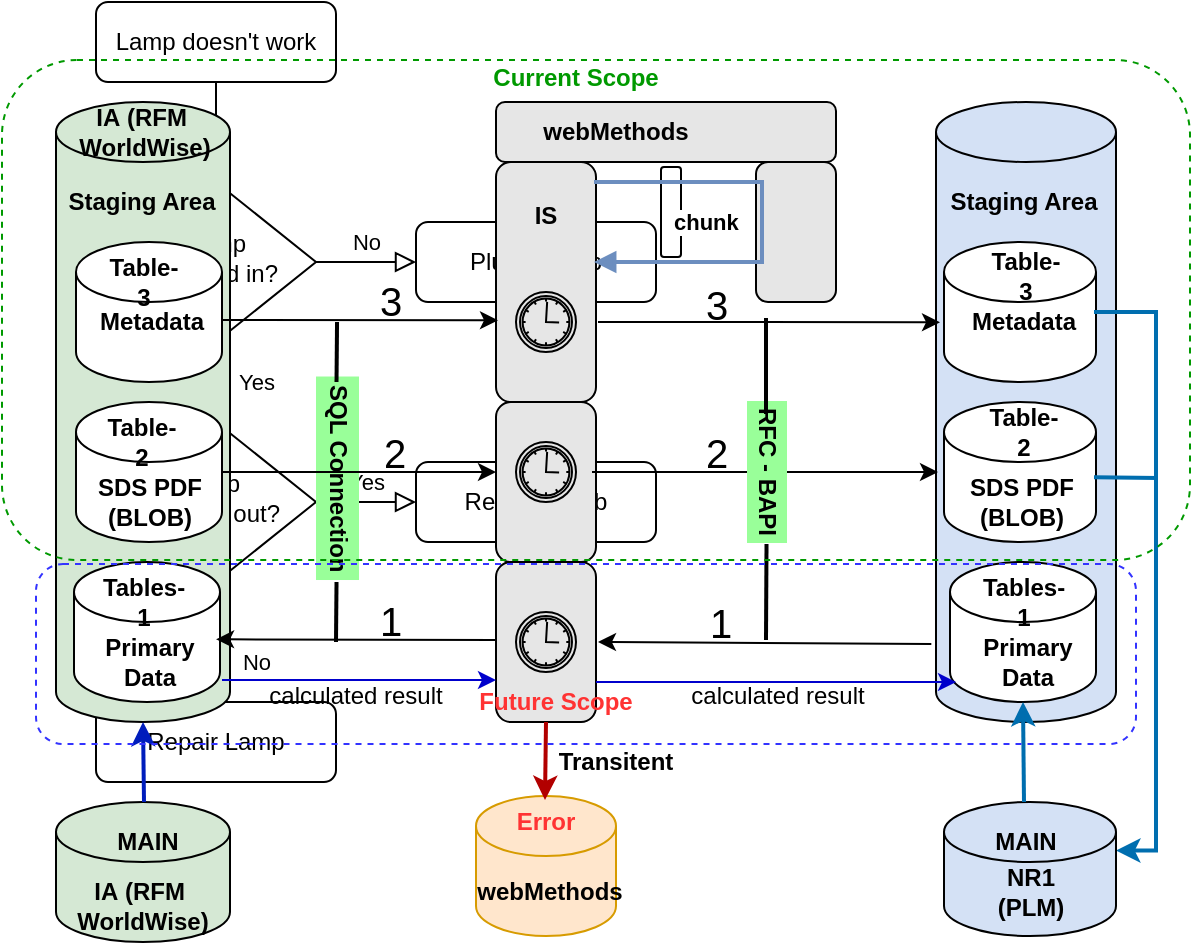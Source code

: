 <mxfile version="20.8.4" type="github">
  <diagram id="C5RBs43oDa-KdzZeNtuy" name="Page-1">
    <mxGraphModel dx="737" dy="314" grid="1" gridSize="10" guides="1" tooltips="1" connect="1" arrows="1" fold="1" page="1" pageScale="1" pageWidth="827" pageHeight="1169" math="0" shadow="0">
      <root>
        <mxCell id="WIyWlLk6GJQsqaUBKTNV-0" />
        <mxCell id="WIyWlLk6GJQsqaUBKTNV-1" parent="WIyWlLk6GJQsqaUBKTNV-0" />
        <mxCell id="WIyWlLk6GJQsqaUBKTNV-2" value="" style="rounded=0;html=1;jettySize=auto;orthogonalLoop=1;fontSize=11;endArrow=block;endFill=0;endSize=8;strokeWidth=1;shadow=0;labelBackgroundColor=none;edgeStyle=orthogonalEdgeStyle;" parent="WIyWlLk6GJQsqaUBKTNV-1" source="WIyWlLk6GJQsqaUBKTNV-3" target="WIyWlLk6GJQsqaUBKTNV-6" edge="1">
          <mxGeometry relative="1" as="geometry" />
        </mxCell>
        <mxCell id="WIyWlLk6GJQsqaUBKTNV-3" value="Lamp doesn&#39;t work" style="rounded=1;whiteSpace=wrap;html=1;fontSize=12;glass=0;strokeWidth=1;shadow=0;" parent="WIyWlLk6GJQsqaUBKTNV-1" vertex="1">
          <mxGeometry x="160" y="80" width="120" height="40" as="geometry" />
        </mxCell>
        <mxCell id="WIyWlLk6GJQsqaUBKTNV-4" value="Yes" style="rounded=0;html=1;jettySize=auto;orthogonalLoop=1;fontSize=11;endArrow=block;endFill=0;endSize=8;strokeWidth=1;shadow=0;labelBackgroundColor=none;edgeStyle=orthogonalEdgeStyle;" parent="WIyWlLk6GJQsqaUBKTNV-1" source="WIyWlLk6GJQsqaUBKTNV-6" target="WIyWlLk6GJQsqaUBKTNV-10" edge="1">
          <mxGeometry y="20" relative="1" as="geometry">
            <mxPoint as="offset" />
          </mxGeometry>
        </mxCell>
        <mxCell id="WIyWlLk6GJQsqaUBKTNV-5" value="No" style="edgeStyle=orthogonalEdgeStyle;rounded=0;html=1;jettySize=auto;orthogonalLoop=1;fontSize=11;endArrow=block;endFill=0;endSize=8;strokeWidth=1;shadow=0;labelBackgroundColor=none;" parent="WIyWlLk6GJQsqaUBKTNV-1" source="WIyWlLk6GJQsqaUBKTNV-6" target="WIyWlLk6GJQsqaUBKTNV-7" edge="1">
          <mxGeometry y="10" relative="1" as="geometry">
            <mxPoint as="offset" />
          </mxGeometry>
        </mxCell>
        <mxCell id="WIyWlLk6GJQsqaUBKTNV-6" value="Lamp&lt;br&gt;plugged in?" style="rhombus;whiteSpace=wrap;html=1;shadow=0;fontFamily=Helvetica;fontSize=12;align=center;strokeWidth=1;spacing=6;spacingTop=-4;" parent="WIyWlLk6GJQsqaUBKTNV-1" vertex="1">
          <mxGeometry x="170" y="170" width="100" height="80" as="geometry" />
        </mxCell>
        <mxCell id="WIyWlLk6GJQsqaUBKTNV-7" value="Plug in lamp" style="rounded=1;whiteSpace=wrap;html=1;fontSize=12;glass=0;strokeWidth=1;shadow=0;" parent="WIyWlLk6GJQsqaUBKTNV-1" vertex="1">
          <mxGeometry x="320" y="190" width="120" height="40" as="geometry" />
        </mxCell>
        <mxCell id="WIyWlLk6GJQsqaUBKTNV-8" value="No" style="rounded=0;html=1;jettySize=auto;orthogonalLoop=1;fontSize=11;endArrow=block;endFill=0;endSize=8;strokeWidth=1;shadow=0;labelBackgroundColor=none;edgeStyle=orthogonalEdgeStyle;" parent="WIyWlLk6GJQsqaUBKTNV-1" source="WIyWlLk6GJQsqaUBKTNV-10" target="WIyWlLk6GJQsqaUBKTNV-11" edge="1">
          <mxGeometry x="0.333" y="20" relative="1" as="geometry">
            <mxPoint as="offset" />
          </mxGeometry>
        </mxCell>
        <mxCell id="WIyWlLk6GJQsqaUBKTNV-9" value="Yes" style="edgeStyle=orthogonalEdgeStyle;rounded=0;html=1;jettySize=auto;orthogonalLoop=1;fontSize=11;endArrow=block;endFill=0;endSize=8;strokeWidth=1;shadow=0;labelBackgroundColor=none;" parent="WIyWlLk6GJQsqaUBKTNV-1" source="WIyWlLk6GJQsqaUBKTNV-10" target="WIyWlLk6GJQsqaUBKTNV-12" edge="1">
          <mxGeometry y="10" relative="1" as="geometry">
            <mxPoint as="offset" />
          </mxGeometry>
        </mxCell>
        <mxCell id="WIyWlLk6GJQsqaUBKTNV-10" value="Bulb&lt;br&gt;burned out?" style="rhombus;whiteSpace=wrap;html=1;shadow=0;fontFamily=Helvetica;fontSize=12;align=center;strokeWidth=1;spacing=6;spacingTop=-4;" parent="WIyWlLk6GJQsqaUBKTNV-1" vertex="1">
          <mxGeometry x="170" y="290" width="100" height="80" as="geometry" />
        </mxCell>
        <mxCell id="WIyWlLk6GJQsqaUBKTNV-11" value="Repair Lamp" style="rounded=1;whiteSpace=wrap;html=1;fontSize=12;glass=0;strokeWidth=1;shadow=0;" parent="WIyWlLk6GJQsqaUBKTNV-1" vertex="1">
          <mxGeometry x="160" y="430" width="120" height="40" as="geometry" />
        </mxCell>
        <mxCell id="WIyWlLk6GJQsqaUBKTNV-12" value="Replace Bulb" style="rounded=1;whiteSpace=wrap;html=1;fontSize=12;glass=0;strokeWidth=1;shadow=0;" parent="WIyWlLk6GJQsqaUBKTNV-1" vertex="1">
          <mxGeometry x="320" y="310" width="120" height="40" as="geometry" />
        </mxCell>
        <mxCell id="3fiy4IHNfEnPSykZ1ssT-0" value="" style="rounded=1;whiteSpace=wrap;html=1;fillColor=#E6E6E6;fontStyle=1" vertex="1" parent="WIyWlLk6GJQsqaUBKTNV-1">
          <mxGeometry x="360" y="360" width="50" height="80" as="geometry" />
        </mxCell>
        <mxCell id="3fiy4IHNfEnPSykZ1ssT-1" value="" style="rounded=1;whiteSpace=wrap;html=1;fillColor=#E6E6E6;fontStyle=1" vertex="1" parent="WIyWlLk6GJQsqaUBKTNV-1">
          <mxGeometry x="360" y="280" width="50" height="80" as="geometry" />
        </mxCell>
        <mxCell id="3fiy4IHNfEnPSykZ1ssT-2" value="" style="shape=cylinder3;whiteSpace=wrap;html=1;boundedLbl=1;backgroundOutline=1;size=15;fontStyle=1;fillColor=#D5E8D4;" vertex="1" parent="WIyWlLk6GJQsqaUBKTNV-1">
          <mxGeometry x="140" y="130" width="87" height="310" as="geometry" />
        </mxCell>
        <mxCell id="3fiy4IHNfEnPSykZ1ssT-3" value="" style="rounded=1;whiteSpace=wrap;html=1;fillColor=#E6E6E6;fontStyle=1" vertex="1" parent="WIyWlLk6GJQsqaUBKTNV-1">
          <mxGeometry x="360" y="160" width="50" height="120" as="geometry" />
        </mxCell>
        <mxCell id="3fiy4IHNfEnPSykZ1ssT-4" value="" style="endArrow=classic;html=1;exitX=1;exitY=0.5;exitDx=0;exitDy=0;exitPerimeter=0;entryX=0.025;entryY=0.313;entryDx=0;entryDy=0;entryPerimeter=0;fontStyle=1" edge="1" parent="WIyWlLk6GJQsqaUBKTNV-1">
          <mxGeometry width="50" height="50" relative="1" as="geometry">
            <mxPoint x="190" y="239" as="sourcePoint" />
            <mxPoint x="361" y="239.12" as="targetPoint" />
          </mxGeometry>
        </mxCell>
        <mxCell id="3fiy4IHNfEnPSykZ1ssT-5" value="IA&amp;nbsp;(RFM&amp;nbsp; WorldWise)" style="text;html=1;strokeColor=none;fillColor=none;align=center;verticalAlign=middle;whiteSpace=wrap;rounded=0;fontStyle=1" vertex="1" parent="WIyWlLk6GJQsqaUBKTNV-1">
          <mxGeometry x="150" y="130" width="69" height="30" as="geometry" />
        </mxCell>
        <mxCell id="3fiy4IHNfEnPSykZ1ssT-6" value="UM" style="text;html=1;strokeColor=none;fillColor=none;align=center;verticalAlign=middle;whiteSpace=wrap;rounded=0;rotation=0;fontStyle=1" vertex="1" parent="WIyWlLk6GJQsqaUBKTNV-1">
          <mxGeometry x="490" y="187" width="40" height="20" as="geometry" />
        </mxCell>
        <mxCell id="3fiy4IHNfEnPSykZ1ssT-7" value="NR1 (PLM)" style="text;html=1;strokeColor=none;fillColor=none;align=center;verticalAlign=middle;whiteSpace=wrap;rounded=0;fontStyle=1" vertex="1" parent="WIyWlLk6GJQsqaUBKTNV-1">
          <mxGeometry x="601" y="130" width="49" height="30" as="geometry" />
        </mxCell>
        <mxCell id="3fiy4IHNfEnPSykZ1ssT-8" value="SQL Connection" style="text;html=1;strokeColor=none;fillColor=#99FF99;align=center;verticalAlign=middle;whiteSpace=wrap;rounded=0;rotation=90;fontStyle=1" vertex="1" parent="WIyWlLk6GJQsqaUBKTNV-1">
          <mxGeometry x="229.88" y="307.38" width="101.75" height="21.5" as="geometry" />
        </mxCell>
        <mxCell id="3fiy4IHNfEnPSykZ1ssT-9" value="" style="shape=cylinder3;whiteSpace=wrap;html=1;boundedLbl=1;backgroundOutline=1;size=15;fontStyle=1" vertex="1" parent="WIyWlLk6GJQsqaUBKTNV-1">
          <mxGeometry x="150" y="280" width="73" height="70" as="geometry" />
        </mxCell>
        <mxCell id="3fiy4IHNfEnPSykZ1ssT-10" value="" style="shape=cylinder3;whiteSpace=wrap;html=1;boundedLbl=1;backgroundOutline=1;size=15;fontStyle=1" vertex="1" parent="WIyWlLk6GJQsqaUBKTNV-1">
          <mxGeometry x="150" y="200" width="73" height="70" as="geometry" />
        </mxCell>
        <mxCell id="3fiy4IHNfEnPSykZ1ssT-11" value="" style="endArrow=classic;html=1;fontStyle=1" edge="1" parent="WIyWlLk6GJQsqaUBKTNV-1">
          <mxGeometry width="50" height="50" relative="1" as="geometry">
            <mxPoint x="223" y="315" as="sourcePoint" />
            <mxPoint x="360" y="315" as="targetPoint" />
          </mxGeometry>
        </mxCell>
        <mxCell id="3fiy4IHNfEnPSykZ1ssT-12" value="Staging Area" style="text;html=1;strokeColor=none;fillColor=none;align=center;verticalAlign=middle;whiteSpace=wrap;rounded=0;fontStyle=1" vertex="1" parent="WIyWlLk6GJQsqaUBKTNV-1">
          <mxGeometry x="143" y="170" width="80" height="20" as="geometry" />
        </mxCell>
        <mxCell id="3fiy4IHNfEnPSykZ1ssT-13" value="Metadata" style="text;html=1;strokeColor=none;fillColor=none;align=center;verticalAlign=middle;whiteSpace=wrap;rounded=0;fontStyle=1" vertex="1" parent="WIyWlLk6GJQsqaUBKTNV-1">
          <mxGeometry x="153" y="230" width="70" height="20" as="geometry" />
        </mxCell>
        <mxCell id="3fiy4IHNfEnPSykZ1ssT-14" value="SDS PDF (BLOB)" style="text;html=1;strokeColor=none;fillColor=none;align=center;verticalAlign=middle;whiteSpace=wrap;rounded=0;fontStyle=1" vertex="1" parent="WIyWlLk6GJQsqaUBKTNV-1">
          <mxGeometry x="152" y="320" width="70" height="20" as="geometry" />
        </mxCell>
        <mxCell id="3fiy4IHNfEnPSykZ1ssT-15" value="" style="shape=cylinder3;whiteSpace=wrap;html=1;boundedLbl=1;backgroundOutline=1;size=15;fontStyle=1;fillColor=#D4E1F5;" vertex="1" parent="WIyWlLk6GJQsqaUBKTNV-1">
          <mxGeometry x="580" y="130" width="90" height="310" as="geometry" />
        </mxCell>
        <mxCell id="3fiy4IHNfEnPSykZ1ssT-16" value="" style="shape=cylinder3;whiteSpace=wrap;html=1;boundedLbl=1;backgroundOutline=1;size=15;fontStyle=1" vertex="1" parent="WIyWlLk6GJQsqaUBKTNV-1">
          <mxGeometry x="584" y="280" width="76" height="70" as="geometry" />
        </mxCell>
        <mxCell id="3fiy4IHNfEnPSykZ1ssT-17" value="" style="shape=cylinder3;whiteSpace=wrap;html=1;boundedLbl=1;backgroundOutline=1;size=15;fontStyle=1" vertex="1" parent="WIyWlLk6GJQsqaUBKTNV-1">
          <mxGeometry x="584" y="200" width="76" height="70" as="geometry" />
        </mxCell>
        <mxCell id="3fiy4IHNfEnPSykZ1ssT-18" value="Staging Area" style="text;html=1;strokeColor=none;fillColor=none;align=center;verticalAlign=middle;whiteSpace=wrap;rounded=0;fontStyle=1" vertex="1" parent="WIyWlLk6GJQsqaUBKTNV-1">
          <mxGeometry x="584" y="170" width="80" height="20" as="geometry" />
        </mxCell>
        <mxCell id="3fiy4IHNfEnPSykZ1ssT-19" style="edgeStyle=orthogonalEdgeStyle;rounded=0;orthogonalLoop=1;jettySize=auto;html=1;exitX=1;exitY=0.25;exitDx=0;exitDy=0;entryX=1;entryY=0;entryDx=0;entryDy=24.25;entryPerimeter=0;strokeWidth=2;fillColor=#1ba1e2;strokeColor=#006EAF;" edge="1" parent="WIyWlLk6GJQsqaUBKTNV-1" source="3fiy4IHNfEnPSykZ1ssT-20" target="3fiy4IHNfEnPSykZ1ssT-60">
          <mxGeometry relative="1" as="geometry" />
        </mxCell>
        <mxCell id="3fiy4IHNfEnPSykZ1ssT-20" value="Metadata" style="text;html=1;strokeColor=none;fillColor=none;align=center;verticalAlign=middle;whiteSpace=wrap;rounded=0;fontStyle=1" vertex="1" parent="WIyWlLk6GJQsqaUBKTNV-1">
          <mxGeometry x="589" y="230" width="70" height="20" as="geometry" />
        </mxCell>
        <mxCell id="3fiy4IHNfEnPSykZ1ssT-21" value="SDS PDF (BLOB)" style="text;html=1;strokeColor=none;fillColor=none;align=center;verticalAlign=middle;whiteSpace=wrap;rounded=0;fontStyle=1" vertex="1" parent="WIyWlLk6GJQsqaUBKTNV-1">
          <mxGeometry x="588" y="320" width="70" height="20" as="geometry" />
        </mxCell>
        <mxCell id="3fiy4IHNfEnPSykZ1ssT-22" value="Table-3" style="text;html=1;strokeColor=none;fillColor=none;align=center;verticalAlign=middle;whiteSpace=wrap;rounded=0;fontStyle=1" vertex="1" parent="WIyWlLk6GJQsqaUBKTNV-1">
          <mxGeometry x="163.5" y="210" width="40" height="20" as="geometry" />
        </mxCell>
        <mxCell id="3fiy4IHNfEnPSykZ1ssT-23" value="Table-2" style="text;html=1;strokeColor=none;fillColor=none;align=center;verticalAlign=middle;whiteSpace=wrap;rounded=0;fontStyle=1" vertex="1" parent="WIyWlLk6GJQsqaUBKTNV-1">
          <mxGeometry x="163" y="290" width="40" height="20" as="geometry" />
        </mxCell>
        <mxCell id="3fiy4IHNfEnPSykZ1ssT-24" value="Table-3" style="text;html=1;strokeColor=none;fillColor=none;align=center;verticalAlign=middle;whiteSpace=wrap;rounded=0;fontStyle=1" vertex="1" parent="WIyWlLk6GJQsqaUBKTNV-1">
          <mxGeometry x="605" y="207" width="40" height="20" as="geometry" />
        </mxCell>
        <mxCell id="3fiy4IHNfEnPSykZ1ssT-25" value="Table-2" style="text;html=1;strokeColor=none;fillColor=none;align=center;verticalAlign=middle;whiteSpace=wrap;rounded=0;fontStyle=1" vertex="1" parent="WIyWlLk6GJQsqaUBKTNV-1">
          <mxGeometry x="604" y="285" width="40" height="20" as="geometry" />
        </mxCell>
        <mxCell id="3fiy4IHNfEnPSykZ1ssT-26" value="" style="rounded=1;whiteSpace=wrap;html=1;fillColor=#E6E6E6;fontStyle=1" vertex="1" parent="WIyWlLk6GJQsqaUBKTNV-1">
          <mxGeometry x="360" y="130" width="170" height="30" as="geometry" />
        </mxCell>
        <mxCell id="3fiy4IHNfEnPSykZ1ssT-27" value="webMethods" style="text;html=1;strokeColor=none;fillColor=none;align=center;verticalAlign=middle;whiteSpace=wrap;rounded=0;fontStyle=1" vertex="1" parent="WIyWlLk6GJQsqaUBKTNV-1">
          <mxGeometry x="375" y="135" width="90" height="20" as="geometry" />
        </mxCell>
        <mxCell id="3fiy4IHNfEnPSykZ1ssT-28" value="" style="rounded=1;whiteSpace=wrap;html=1;fillColor=#E6E6E6;fontStyle=1" vertex="1" parent="WIyWlLk6GJQsqaUBKTNV-1">
          <mxGeometry x="490" y="160" width="40" height="70" as="geometry" />
        </mxCell>
        <mxCell id="3fiy4IHNfEnPSykZ1ssT-29" value="IS" style="text;html=1;strokeColor=none;fillColor=none;align=center;verticalAlign=middle;whiteSpace=wrap;rounded=0;rotation=0;fontStyle=1" vertex="1" parent="WIyWlLk6GJQsqaUBKTNV-1">
          <mxGeometry x="370" y="172" width="30" height="30" as="geometry" />
        </mxCell>
        <mxCell id="3fiy4IHNfEnPSykZ1ssT-30" value="" style="rounded=1;whiteSpace=wrap;html=1;rotation=90;fontStyle=1" vertex="1" parent="WIyWlLk6GJQsqaUBKTNV-1">
          <mxGeometry x="425" y="180" width="45" height="10" as="geometry" />
        </mxCell>
        <mxCell id="3fiy4IHNfEnPSykZ1ssT-31" value="chunk" style="edgeStyle=orthogonalEdgeStyle;html=1;align=left;spacingLeft=2;endArrow=block;rounded=0;fillColor=#dae8fc;strokeColor=#6c8ebf;strokeWidth=2;fontStyle=1" edge="1" parent="WIyWlLk6GJQsqaUBKTNV-1">
          <mxGeometry x="0.654" y="-20" relative="1" as="geometry">
            <mxPoint x="409" y="170" as="sourcePoint" />
            <Array as="points">
              <mxPoint x="493" y="170" />
              <mxPoint x="493" y="210" />
            </Array>
            <mxPoint x="409" y="210" as="targetPoint" />
            <mxPoint as="offset" />
          </mxGeometry>
        </mxCell>
        <mxCell id="3fiy4IHNfEnPSykZ1ssT-32" value="" style="endArrow=classic;html=1;exitX=1;exitY=0.5;exitDx=0;exitDy=0;exitPerimeter=0;entryX=0.025;entryY=0.313;entryDx=0;entryDy=0;entryPerimeter=0;fontStyle=1" edge="1" parent="WIyWlLk6GJQsqaUBKTNV-1">
          <mxGeometry width="50" height="50" relative="1" as="geometry">
            <mxPoint x="411" y="240" as="sourcePoint" />
            <mxPoint x="582" y="240.12" as="targetPoint" />
          </mxGeometry>
        </mxCell>
        <mxCell id="3fiy4IHNfEnPSykZ1ssT-33" value="" style="endArrow=classic;html=1;entryX=0;entryY=0.613;entryDx=0;entryDy=0;entryPerimeter=0;fontStyle=1" edge="1" parent="WIyWlLk6GJQsqaUBKTNV-1">
          <mxGeometry width="50" height="50" relative="1" as="geometry">
            <mxPoint x="408" y="315" as="sourcePoint" />
            <mxPoint x="581" y="315.03" as="targetPoint" />
          </mxGeometry>
        </mxCell>
        <mxCell id="3fiy4IHNfEnPSykZ1ssT-34" value="RFC - BAPI" style="text;html=1;strokeColor=none;fillColor=#99FF99;align=center;verticalAlign=middle;whiteSpace=wrap;rounded=0;rotation=90;fontStyle=1" vertex="1" parent="WIyWlLk6GJQsqaUBKTNV-1">
          <mxGeometry x="460" y="305" width="71" height="20" as="geometry" />
        </mxCell>
        <mxCell id="3fiy4IHNfEnPSykZ1ssT-35" value="" style="shape=cylinder3;whiteSpace=wrap;html=1;boundedLbl=1;backgroundOutline=1;size=15;fontStyle=1" vertex="1" parent="WIyWlLk6GJQsqaUBKTNV-1">
          <mxGeometry x="149" y="360" width="73" height="70" as="geometry" />
        </mxCell>
        <mxCell id="3fiy4IHNfEnPSykZ1ssT-36" value="" style="shape=cylinder3;whiteSpace=wrap;html=1;boundedLbl=1;backgroundOutline=1;size=15;fontStyle=1" vertex="1" parent="WIyWlLk6GJQsqaUBKTNV-1">
          <mxGeometry x="587" y="360" width="73" height="70" as="geometry" />
        </mxCell>
        <mxCell id="3fiy4IHNfEnPSykZ1ssT-37" value="" style="endArrow=classic;html=1;exitX=-0.026;exitY=0.874;exitDx=0;exitDy=0;exitPerimeter=0;fontStyle=1" edge="1" parent="WIyWlLk6GJQsqaUBKTNV-1" source="3fiy4IHNfEnPSykZ1ssT-15">
          <mxGeometry width="50" height="50" relative="1" as="geometry">
            <mxPoint x="580" y="394.5" as="sourcePoint" />
            <mxPoint x="411" y="400" as="targetPoint" />
          </mxGeometry>
        </mxCell>
        <mxCell id="3fiy4IHNfEnPSykZ1ssT-38" value="" style="endArrow=classic;html=1;entryX=0.973;entryY=0.495;entryDx=0;entryDy=0;entryPerimeter=0;fontStyle=1" edge="1" parent="WIyWlLk6GJQsqaUBKTNV-1">
          <mxGeometry width="50" height="50" relative="1" as="geometry">
            <mxPoint x="360" y="399" as="sourcePoint" />
            <mxPoint x="220.029" y="398.65" as="targetPoint" />
          </mxGeometry>
        </mxCell>
        <mxCell id="3fiy4IHNfEnPSykZ1ssT-39" value="" style="shape=mxgraph.bpmn.shape;html=1;verticalLabelPosition=bottom;labelBackgroundColor=#ffffff;verticalAlign=top;align=center;perimeter=ellipsePerimeter;outlineConnect=0;outline=boundInt;symbol=timer;fillColor=#E6E6E6;fontStyle=1" vertex="1" parent="WIyWlLk6GJQsqaUBKTNV-1">
          <mxGeometry x="370" y="225" width="30" height="30" as="geometry" />
        </mxCell>
        <mxCell id="3fiy4IHNfEnPSykZ1ssT-40" value="" style="shape=mxgraph.bpmn.shape;html=1;verticalLabelPosition=bottom;labelBackgroundColor=#ffffff;verticalAlign=top;align=center;perimeter=ellipsePerimeter;outlineConnect=0;outline=boundInt;symbol=timer;fillColor=#E6E6E6;fontStyle=1" vertex="1" parent="WIyWlLk6GJQsqaUBKTNV-1">
          <mxGeometry x="370" y="385" width="30" height="30" as="geometry" />
        </mxCell>
        <mxCell id="3fiy4IHNfEnPSykZ1ssT-41" value="" style="shape=mxgraph.bpmn.shape;html=1;verticalLabelPosition=bottom;labelBackgroundColor=#ffffff;verticalAlign=top;align=center;perimeter=ellipsePerimeter;outlineConnect=0;outline=boundInt;symbol=timer;fillColor=#E6E6E6;fontStyle=1" vertex="1" parent="WIyWlLk6GJQsqaUBKTNV-1">
          <mxGeometry x="370" y="300" width="30" height="30" as="geometry" />
        </mxCell>
        <mxCell id="3fiy4IHNfEnPSykZ1ssT-42" value="Primary Data" style="text;html=1;strokeColor=none;fillColor=none;align=center;verticalAlign=middle;whiteSpace=wrap;rounded=0;fontStyle=1" vertex="1" parent="WIyWlLk6GJQsqaUBKTNV-1">
          <mxGeometry x="590.5" y="400" width="70" height="20" as="geometry" />
        </mxCell>
        <mxCell id="3fiy4IHNfEnPSykZ1ssT-43" value="Primary Data" style="text;html=1;strokeColor=none;fillColor=none;align=center;verticalAlign=middle;whiteSpace=wrap;rounded=0;fontStyle=1" vertex="1" parent="WIyWlLk6GJQsqaUBKTNV-1">
          <mxGeometry x="151.5" y="400" width="70" height="20" as="geometry" />
        </mxCell>
        <mxCell id="3fiy4IHNfEnPSykZ1ssT-44" value="Tables-1" style="text;html=1;strokeColor=none;fillColor=none;align=center;verticalAlign=middle;whiteSpace=wrap;rounded=0;fontStyle=1" vertex="1" parent="WIyWlLk6GJQsqaUBKTNV-1">
          <mxGeometry x="163.5" y="370" width="40" height="20" as="geometry" />
        </mxCell>
        <mxCell id="3fiy4IHNfEnPSykZ1ssT-45" value="Tables-1" style="text;html=1;strokeColor=none;fillColor=none;align=center;verticalAlign=middle;whiteSpace=wrap;rounded=0;fontStyle=1" vertex="1" parent="WIyWlLk6GJQsqaUBKTNV-1">
          <mxGeometry x="603.5" y="370" width="40" height="20" as="geometry" />
        </mxCell>
        <mxCell id="3fiy4IHNfEnPSykZ1ssT-46" value="" style="shape=cylinder3;whiteSpace=wrap;html=1;boundedLbl=1;backgroundOutline=1;size=15;fontStyle=1;fillColor=#ffe6cc;strokeColor=#d79b00;" vertex="1" parent="WIyWlLk6GJQsqaUBKTNV-1">
          <mxGeometry x="350" y="477" width="70" height="70" as="geometry" />
        </mxCell>
        <mxCell id="3fiy4IHNfEnPSykZ1ssT-47" value="Error" style="text;html=1;strokeColor=none;fillColor=none;align=center;verticalAlign=middle;whiteSpace=wrap;rounded=0;fontStyle=1;fontColor=#FF3333;" vertex="1" parent="WIyWlLk6GJQsqaUBKTNV-1">
          <mxGeometry x="365" y="480" width="40" height="20" as="geometry" />
        </mxCell>
        <mxCell id="3fiy4IHNfEnPSykZ1ssT-48" value="" style="endArrow=classic;html=1;fontStyle=1;fillColor=#e51400;strokeColor=#B20000;strokeWidth=2;" edge="1" parent="WIyWlLk6GJQsqaUBKTNV-1">
          <mxGeometry width="50" height="50" relative="1" as="geometry">
            <mxPoint x="385" y="440" as="sourcePoint" />
            <mxPoint x="384.5" y="479" as="targetPoint" />
          </mxGeometry>
        </mxCell>
        <mxCell id="3fiy4IHNfEnPSykZ1ssT-49" value="&lt;font style=&quot;font-size: 20px&quot;&gt;1&lt;/font&gt;" style="text;html=1;strokeColor=none;fillColor=none;align=center;verticalAlign=middle;whiteSpace=wrap;rounded=1;strokeWidth=2;opacity=0;" vertex="1" parent="WIyWlLk6GJQsqaUBKTNV-1">
          <mxGeometry x="453" y="375" width="39" height="30" as="geometry" />
        </mxCell>
        <mxCell id="3fiy4IHNfEnPSykZ1ssT-50" value="&lt;font style=&quot;font-size: 20px&quot;&gt;1&lt;/font&gt;" style="text;html=1;strokeColor=none;fillColor=none;align=center;verticalAlign=middle;whiteSpace=wrap;rounded=1;strokeWidth=2;opacity=0;" vertex="1" parent="WIyWlLk6GJQsqaUBKTNV-1">
          <mxGeometry x="288.26" y="374" width="39" height="30" as="geometry" />
        </mxCell>
        <mxCell id="3fiy4IHNfEnPSykZ1ssT-51" value="&lt;font style=&quot;font-size: 20px&quot;&gt;2&lt;/font&gt;" style="text;html=1;strokeColor=none;fillColor=none;align=center;verticalAlign=middle;whiteSpace=wrap;rounded=1;strokeWidth=2;opacity=0;" vertex="1" parent="WIyWlLk6GJQsqaUBKTNV-1">
          <mxGeometry x="451" y="290" width="39" height="30" as="geometry" />
        </mxCell>
        <mxCell id="3fiy4IHNfEnPSykZ1ssT-52" value="&lt;font style=&quot;font-size: 20px&quot;&gt;3&lt;/font&gt;" style="text;html=1;strokeColor=none;fillColor=none;align=center;verticalAlign=middle;whiteSpace=wrap;rounded=1;strokeWidth=2;opacity=0;" vertex="1" parent="WIyWlLk6GJQsqaUBKTNV-1">
          <mxGeometry x="451" y="216" width="39" height="30" as="geometry" />
        </mxCell>
        <mxCell id="3fiy4IHNfEnPSykZ1ssT-53" value="&lt;font style=&quot;font-size: 20px&quot;&gt;2&lt;/font&gt;" style="text;html=1;strokeColor=none;fillColor=none;align=center;verticalAlign=middle;whiteSpace=wrap;rounded=1;strokeWidth=2;opacity=0;" vertex="1" parent="WIyWlLk6GJQsqaUBKTNV-1">
          <mxGeometry x="290" y="290" width="39" height="30" as="geometry" />
        </mxCell>
        <mxCell id="3fiy4IHNfEnPSykZ1ssT-54" value="&lt;font style=&quot;font-size: 20px&quot;&gt;3&lt;/font&gt;" style="text;html=1;strokeColor=none;fillColor=none;align=center;verticalAlign=middle;whiteSpace=wrap;rounded=1;strokeWidth=2;opacity=0;" vertex="1" parent="WIyWlLk6GJQsqaUBKTNV-1">
          <mxGeometry x="288" y="214" width="39" height="30" as="geometry" />
        </mxCell>
        <mxCell id="3fiy4IHNfEnPSykZ1ssT-55" value="" style="endArrow=none;html=1;strokeWidth=2;fillColor=#F19C99;" edge="1" parent="WIyWlLk6GJQsqaUBKTNV-1">
          <mxGeometry width="50" height="50" relative="1" as="geometry">
            <mxPoint x="280" y="400" as="sourcePoint" />
            <mxPoint x="280.26" y="370" as="targetPoint" />
          </mxGeometry>
        </mxCell>
        <mxCell id="3fiy4IHNfEnPSykZ1ssT-56" value="" style="endArrow=none;html=1;strokeWidth=2;fillColor=#F19C99;" edge="1" parent="WIyWlLk6GJQsqaUBKTNV-1">
          <mxGeometry width="50" height="50" relative="1" as="geometry">
            <mxPoint x="280.26" y="270" as="sourcePoint" />
            <mxPoint x="280.52" y="240" as="targetPoint" />
          </mxGeometry>
        </mxCell>
        <mxCell id="3fiy4IHNfEnPSykZ1ssT-57" value="" style="endArrow=none;html=1;strokeWidth=2;fillColor=#F19C99;" edge="1" parent="WIyWlLk6GJQsqaUBKTNV-1">
          <mxGeometry width="50" height="50" relative="1" as="geometry">
            <mxPoint x="495" y="399" as="sourcePoint" />
            <mxPoint x="495.26" y="351" as="targetPoint" />
          </mxGeometry>
        </mxCell>
        <mxCell id="3fiy4IHNfEnPSykZ1ssT-58" value="" style="endArrow=none;html=1;strokeWidth=2;fillColor=#F19C99;" edge="1" parent="WIyWlLk6GJQsqaUBKTNV-1">
          <mxGeometry width="50" height="50" relative="1" as="geometry">
            <mxPoint x="495" y="286" as="sourcePoint" />
            <mxPoint x="495" y="238" as="targetPoint" />
          </mxGeometry>
        </mxCell>
        <mxCell id="3fiy4IHNfEnPSykZ1ssT-59" value="" style="shape=cylinder3;whiteSpace=wrap;html=1;boundedLbl=1;backgroundOutline=1;size=15;fontStyle=1;fillColor=#D5E8D4;" vertex="1" parent="WIyWlLk6GJQsqaUBKTNV-1">
          <mxGeometry x="140" y="480" width="87" height="70" as="geometry" />
        </mxCell>
        <mxCell id="3fiy4IHNfEnPSykZ1ssT-60" value="" style="shape=cylinder3;whiteSpace=wrap;html=1;boundedLbl=1;backgroundOutline=1;size=15;fontStyle=1;fillColor=#D4E1F5;" vertex="1" parent="WIyWlLk6GJQsqaUBKTNV-1">
          <mxGeometry x="584" y="480" width="86" height="67" as="geometry" />
        </mxCell>
        <mxCell id="3fiy4IHNfEnPSykZ1ssT-61" value="NR1 (PLM)" style="text;html=1;strokeColor=none;fillColor=none;align=center;verticalAlign=middle;whiteSpace=wrap;rounded=0;fontStyle=1" vertex="1" parent="WIyWlLk6GJQsqaUBKTNV-1">
          <mxGeometry x="602.5" y="510" width="49" height="30" as="geometry" />
        </mxCell>
        <mxCell id="3fiy4IHNfEnPSykZ1ssT-62" value="IA&amp;nbsp;(RFM&amp;nbsp; WorldWise)" style="text;html=1;strokeColor=none;fillColor=none;align=center;verticalAlign=middle;whiteSpace=wrap;rounded=0;fontStyle=1" vertex="1" parent="WIyWlLk6GJQsqaUBKTNV-1">
          <mxGeometry x="148.5" y="517" width="69" height="30" as="geometry" />
        </mxCell>
        <mxCell id="3fiy4IHNfEnPSykZ1ssT-63" value="" style="shape=requiredInterface;html=1;verticalLabelPosition=bottom;rounded=1;strokeColor=#E6E6E6;strokeWidth=2;fillColor=#99FF99;opacity=0;" vertex="1" parent="WIyWlLk6GJQsqaUBKTNV-1">
          <mxGeometry x="430" y="300" width="10" height="20" as="geometry" />
        </mxCell>
        <mxCell id="3fiy4IHNfEnPSykZ1ssT-64" value="" style="endArrow=none;html=1;strokeWidth=2;fillColor=#1ba1e2;strokeColor=#006EAF;" edge="1" parent="WIyWlLk6GJQsqaUBKTNV-1">
          <mxGeometry width="50" height="50" relative="1" as="geometry">
            <mxPoint x="659" y="317.63" as="sourcePoint" />
            <mxPoint x="691" y="318" as="targetPoint" />
          </mxGeometry>
        </mxCell>
        <mxCell id="3fiy4IHNfEnPSykZ1ssT-65" value="" style="endArrow=classic;html=1;entryX=0.5;entryY=1;entryDx=0;entryDy=0;entryPerimeter=0;strokeWidth=2;fillColor=#1ba1e2;strokeColor=#006EAF;" edge="1" parent="WIyWlLk6GJQsqaUBKTNV-1" target="3fiy4IHNfEnPSykZ1ssT-36">
          <mxGeometry width="50" height="50" relative="1" as="geometry">
            <mxPoint x="624" y="480" as="sourcePoint" />
            <mxPoint x="632" y="430" as="targetPoint" />
          </mxGeometry>
        </mxCell>
        <mxCell id="3fiy4IHNfEnPSykZ1ssT-66" value="" style="endArrow=classic;html=1;entryX=0.5;entryY=1;entryDx=0;entryDy=0;entryPerimeter=0;strokeWidth=2;fillColor=#0050ef;strokeColor=#001DBC;" edge="1" parent="WIyWlLk6GJQsqaUBKTNV-1" target="3fiy4IHNfEnPSykZ1ssT-2">
          <mxGeometry width="50" height="50" relative="1" as="geometry">
            <mxPoint x="184" y="480" as="sourcePoint" />
            <mxPoint x="229.88" y="430" as="targetPoint" />
          </mxGeometry>
        </mxCell>
        <mxCell id="3fiy4IHNfEnPSykZ1ssT-67" value="&lt;strong&gt;MAIN&lt;/strong&gt;" style="text;html=1;strokeColor=none;fillColor=none;align=center;verticalAlign=middle;whiteSpace=wrap;rounded=0;" vertex="1" parent="WIyWlLk6GJQsqaUBKTNV-1">
          <mxGeometry x="166" y="490" width="40" height="20" as="geometry" />
        </mxCell>
        <mxCell id="3fiy4IHNfEnPSykZ1ssT-68" value="&lt;strong&gt;MAIN&lt;/strong&gt;" style="text;html=1;strokeColor=none;fillColor=none;align=center;verticalAlign=middle;whiteSpace=wrap;rounded=0;" vertex="1" parent="WIyWlLk6GJQsqaUBKTNV-1">
          <mxGeometry x="605" y="490" width="40" height="20" as="geometry" />
        </mxCell>
        <mxCell id="3fiy4IHNfEnPSykZ1ssT-69" value="&lt;strong&gt;webMethods&lt;/strong&gt;" style="text;html=1;strokeColor=none;fillColor=none;align=center;verticalAlign=middle;whiteSpace=wrap;rounded=0;" vertex="1" parent="WIyWlLk6GJQsqaUBKTNV-1">
          <mxGeometry x="367" y="515" width="40" height="20" as="geometry" />
        </mxCell>
        <mxCell id="3fiy4IHNfEnPSykZ1ssT-70" value="&lt;strong&gt;Transitent&lt;/strong&gt;" style="text;html=1;strokeColor=none;fillColor=none;align=center;verticalAlign=middle;whiteSpace=wrap;rounded=0;" vertex="1" parent="WIyWlLk6GJQsqaUBKTNV-1">
          <mxGeometry x="400" y="450" width="40" height="20" as="geometry" />
        </mxCell>
        <mxCell id="3fiy4IHNfEnPSykZ1ssT-71" value="" style="shape=ext;rounded=1;html=1;whiteSpace=wrap;dashed=1;fillColor=none;strokeColor=#3333FF;strokeWidth=1;" vertex="1" parent="WIyWlLk6GJQsqaUBKTNV-1">
          <mxGeometry x="130" y="361" width="550" height="90" as="geometry" />
        </mxCell>
        <mxCell id="3fiy4IHNfEnPSykZ1ssT-72" value="&lt;strong&gt;&lt;font color=&quot;#ff3333&quot;&gt;Future Scope&lt;/font&gt;&lt;/strong&gt;" style="text;html=1;strokeColor=none;fillColor=none;align=center;verticalAlign=middle;whiteSpace=wrap;rounded=0;" vertex="1" parent="WIyWlLk6GJQsqaUBKTNV-1">
          <mxGeometry x="320" y="420" width="140" height="20" as="geometry" />
        </mxCell>
        <mxCell id="3fiy4IHNfEnPSykZ1ssT-73" value="" style="shape=ext;rounded=1;html=1;whiteSpace=wrap;dashed=1;fillColor=none;strokeWidth=1;strokeColor=#009900;fontSize=8;" vertex="1" parent="WIyWlLk6GJQsqaUBKTNV-1">
          <mxGeometry x="113" y="109" width="594" height="250" as="geometry" />
        </mxCell>
        <mxCell id="3fiy4IHNfEnPSykZ1ssT-74" value="&lt;strong&gt;&lt;font&gt;Current Scope&lt;/font&gt;&lt;/strong&gt;" style="text;html=1;strokeColor=none;fillColor=none;align=center;verticalAlign=middle;whiteSpace=wrap;rounded=0;fontColor=#009900;" vertex="1" parent="WIyWlLk6GJQsqaUBKTNV-1">
          <mxGeometry x="330" y="108" width="140" height="20" as="geometry" />
        </mxCell>
        <mxCell id="3fiy4IHNfEnPSykZ1ssT-75" value="" style="endArrow=classic;html=1;strokeColor=#0000CC;" edge="1" parent="WIyWlLk6GJQsqaUBKTNV-1">
          <mxGeometry width="50" height="50" relative="1" as="geometry">
            <mxPoint x="223" y="419" as="sourcePoint" />
            <mxPoint x="360" y="419" as="targetPoint" />
          </mxGeometry>
        </mxCell>
        <mxCell id="3fiy4IHNfEnPSykZ1ssT-76" value="" style="endArrow=classic;html=1;strokeColor=#0000CC;" edge="1" parent="WIyWlLk6GJQsqaUBKTNV-1">
          <mxGeometry width="50" height="50" relative="1" as="geometry">
            <mxPoint x="410" y="420" as="sourcePoint" />
            <mxPoint x="590" y="420" as="targetPoint" />
          </mxGeometry>
        </mxCell>
        <mxCell id="3fiy4IHNfEnPSykZ1ssT-77" value="calculated result" style="text;html=1;strokeColor=none;fillColor=none;align=center;verticalAlign=middle;whiteSpace=wrap;rounded=0;" vertex="1" parent="WIyWlLk6GJQsqaUBKTNV-1">
          <mxGeometry x="240" y="420" width="100" height="13" as="geometry" />
        </mxCell>
        <mxCell id="3fiy4IHNfEnPSykZ1ssT-78" value="calculated result" style="text;html=1;strokeColor=none;fillColor=none;align=center;verticalAlign=middle;whiteSpace=wrap;rounded=0;" vertex="1" parent="WIyWlLk6GJQsqaUBKTNV-1">
          <mxGeometry x="451" y="420.5" width="100" height="13" as="geometry" />
        </mxCell>
      </root>
    </mxGraphModel>
  </diagram>
</mxfile>
